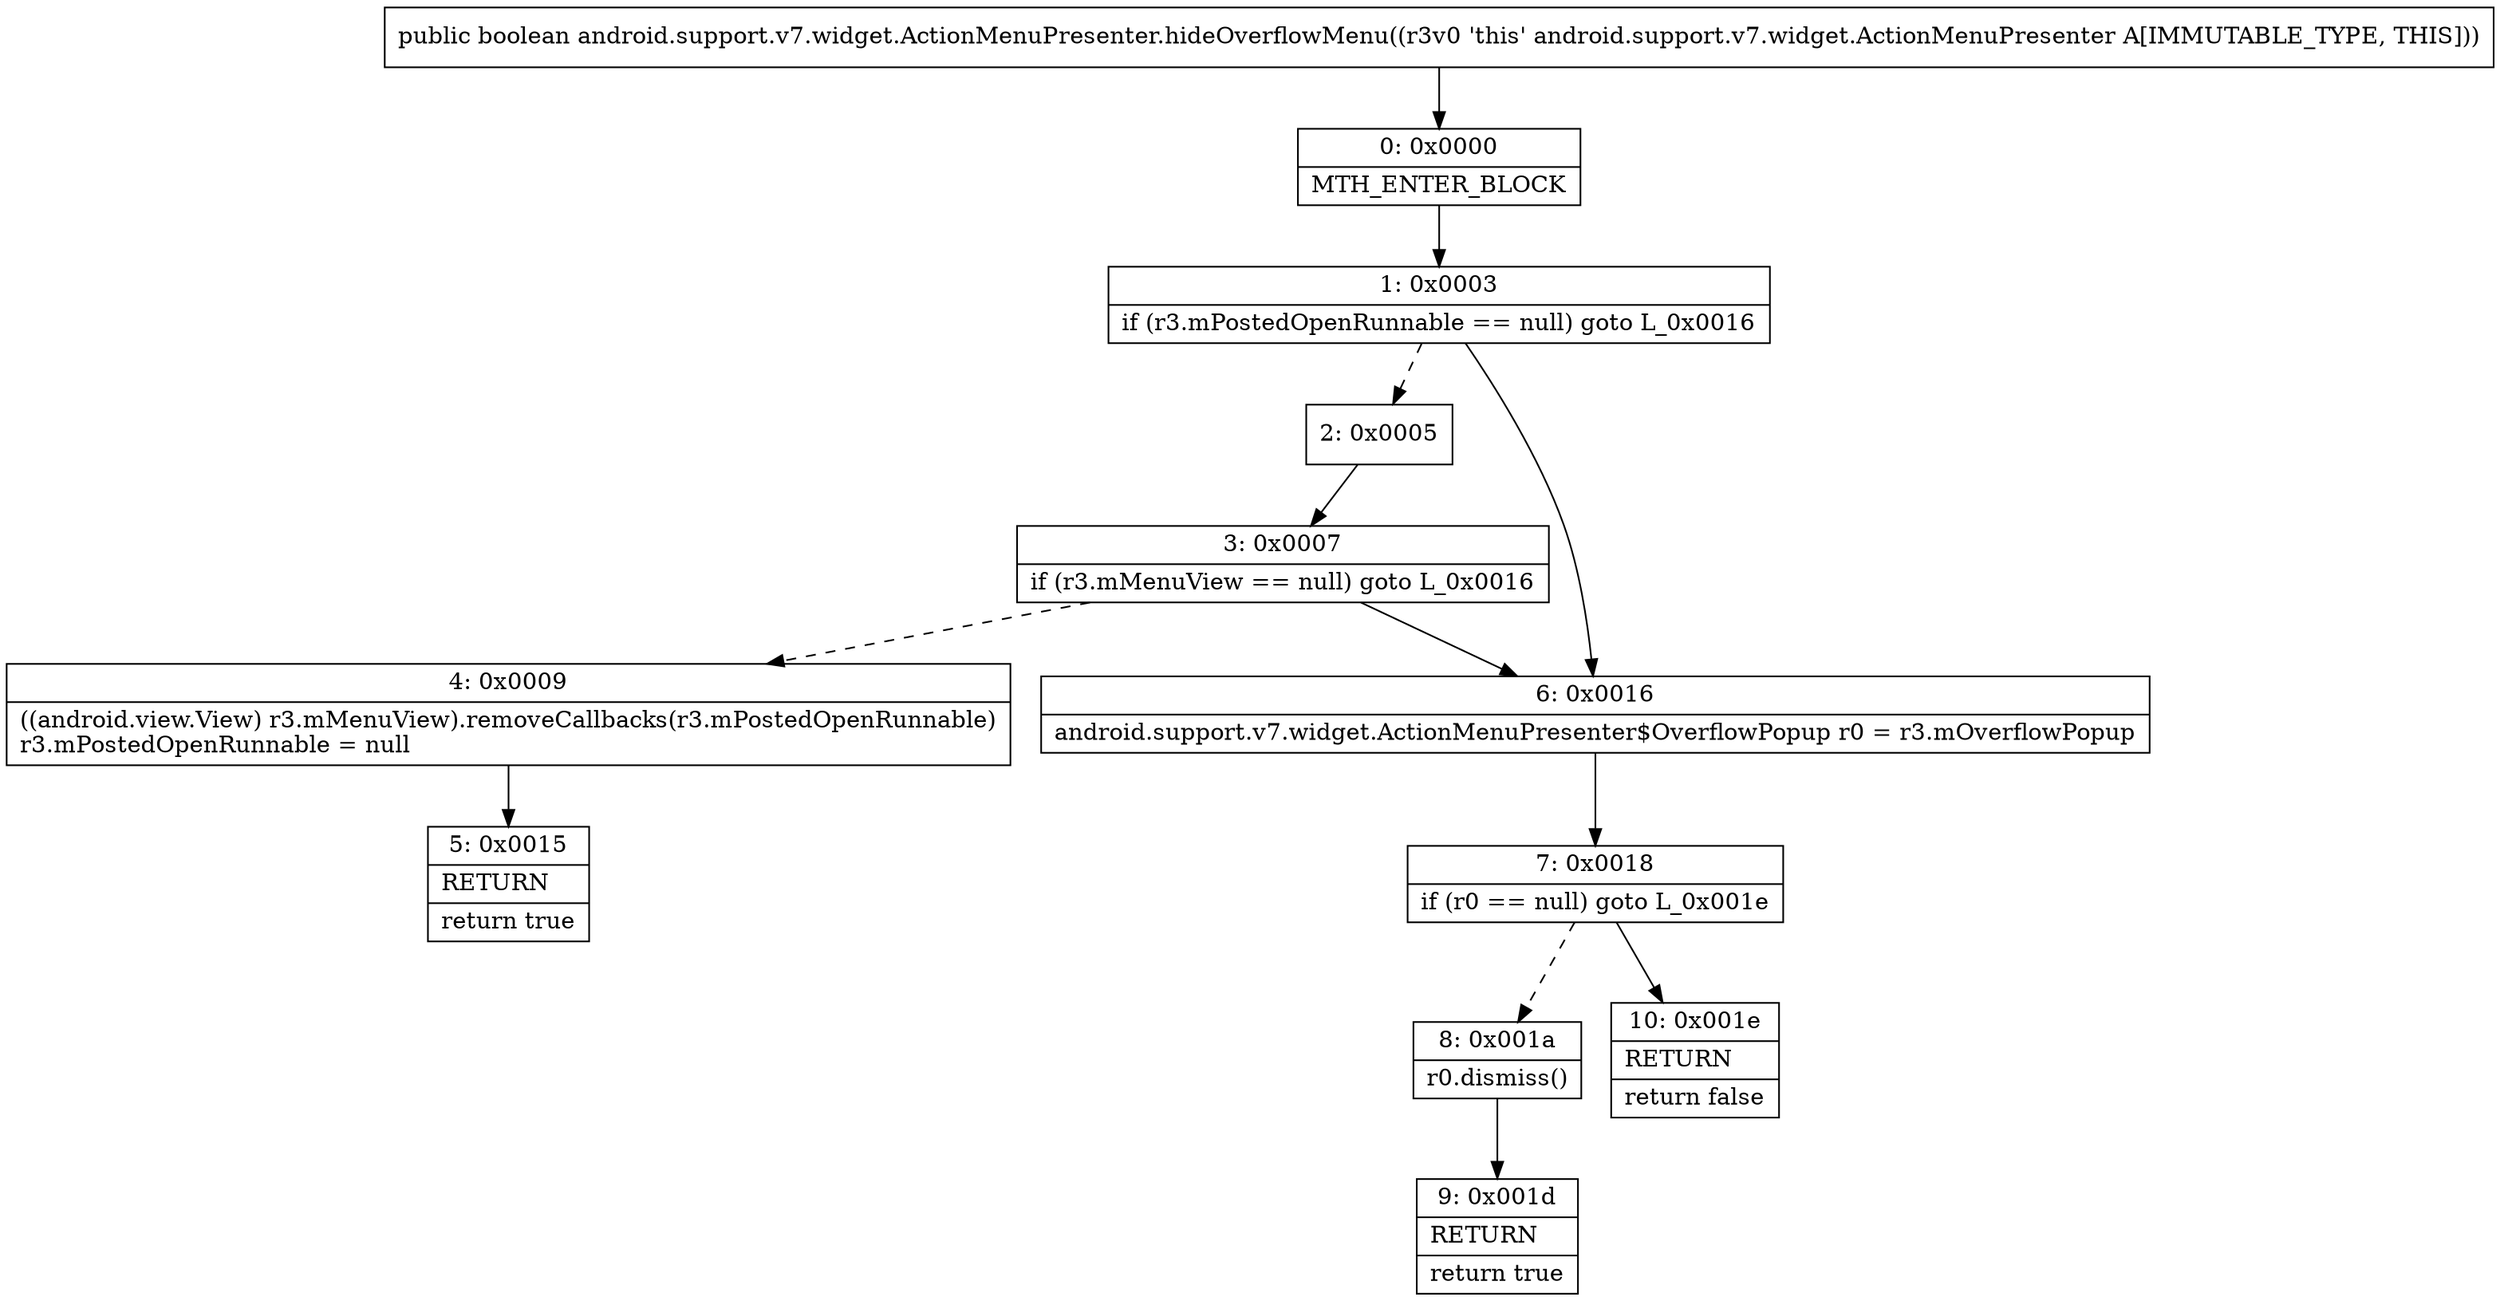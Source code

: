 digraph "CFG forandroid.support.v7.widget.ActionMenuPresenter.hideOverflowMenu()Z" {
Node_0 [shape=record,label="{0\:\ 0x0000|MTH_ENTER_BLOCK\l}"];
Node_1 [shape=record,label="{1\:\ 0x0003|if (r3.mPostedOpenRunnable == null) goto L_0x0016\l}"];
Node_2 [shape=record,label="{2\:\ 0x0005}"];
Node_3 [shape=record,label="{3\:\ 0x0007|if (r3.mMenuView == null) goto L_0x0016\l}"];
Node_4 [shape=record,label="{4\:\ 0x0009|((android.view.View) r3.mMenuView).removeCallbacks(r3.mPostedOpenRunnable)\lr3.mPostedOpenRunnable = null\l}"];
Node_5 [shape=record,label="{5\:\ 0x0015|RETURN\l|return true\l}"];
Node_6 [shape=record,label="{6\:\ 0x0016|android.support.v7.widget.ActionMenuPresenter$OverflowPopup r0 = r3.mOverflowPopup\l}"];
Node_7 [shape=record,label="{7\:\ 0x0018|if (r0 == null) goto L_0x001e\l}"];
Node_8 [shape=record,label="{8\:\ 0x001a|r0.dismiss()\l}"];
Node_9 [shape=record,label="{9\:\ 0x001d|RETURN\l|return true\l}"];
Node_10 [shape=record,label="{10\:\ 0x001e|RETURN\l|return false\l}"];
MethodNode[shape=record,label="{public boolean android.support.v7.widget.ActionMenuPresenter.hideOverflowMenu((r3v0 'this' android.support.v7.widget.ActionMenuPresenter A[IMMUTABLE_TYPE, THIS])) }"];
MethodNode -> Node_0;
Node_0 -> Node_1;
Node_1 -> Node_2[style=dashed];
Node_1 -> Node_6;
Node_2 -> Node_3;
Node_3 -> Node_4[style=dashed];
Node_3 -> Node_6;
Node_4 -> Node_5;
Node_6 -> Node_7;
Node_7 -> Node_8[style=dashed];
Node_7 -> Node_10;
Node_8 -> Node_9;
}

